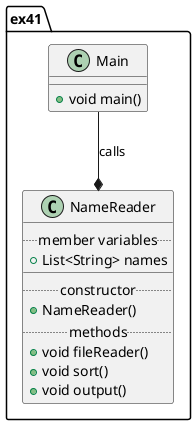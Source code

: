 @startuml
package ex41 {
 class Main {
  +void main()
 }

 class NameReader {
  ..member variables..
  +List<String> names
  __
  ..constructor..
  +NameReader()
  ..methods..
  +void fileReader()
  +void sort()
  +void output()
 }

 Main --* NameReader : calls
}
@enduml